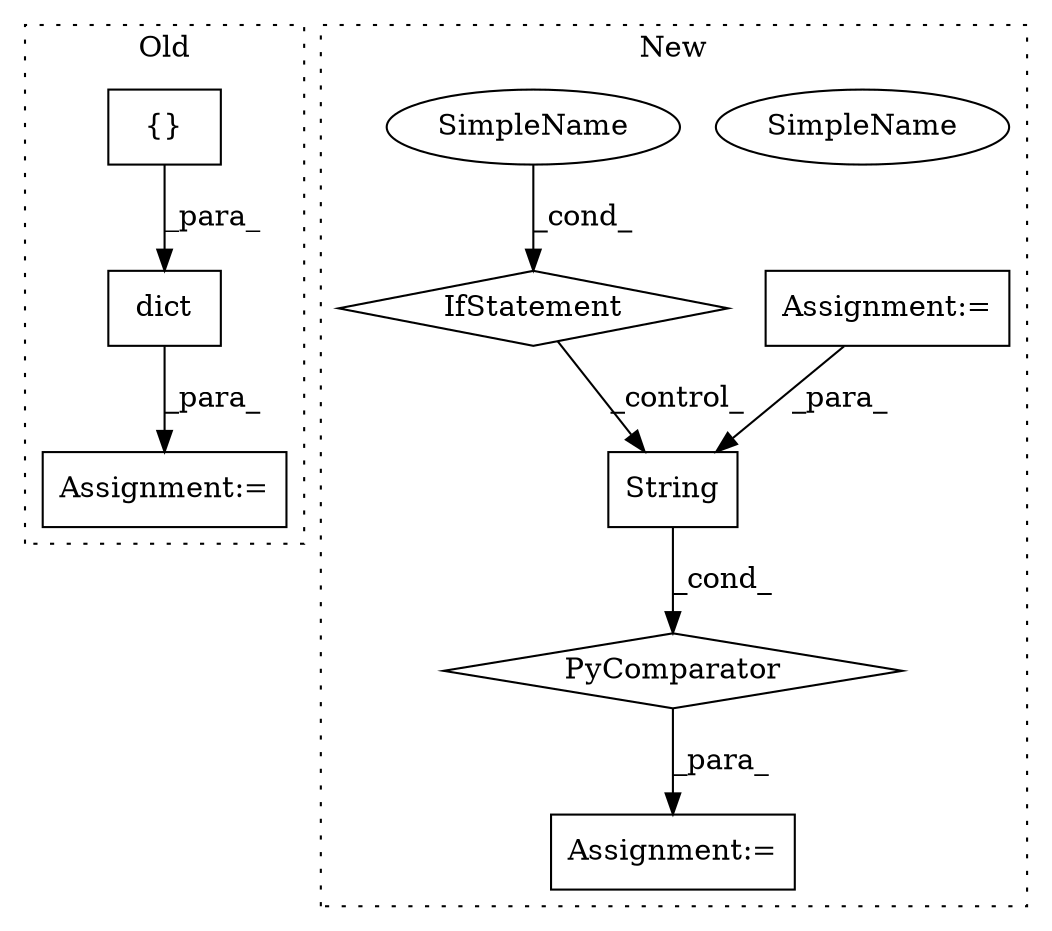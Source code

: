 digraph G {
subgraph cluster0 {
1 [label="dict" a="32" s="4014,4061" l="5,1" shape="box"];
3 [label="Assignment:=" a="7" s="4013" l="1" shape="box"];
9 [label="{}" a="4" s="3969,3986" l="1,1" shape="box"];
label = "Old";
style="dotted";
}
subgraph cluster1 {
2 [label="String" a="32" s="3881,3889" l="7,1" shape="box"];
4 [label="Assignment:=" a="7" s="3948" l="36" shape="box"];
5 [label="IfStatement" a="25" s="3948" l="36" shape="diamond"];
6 [label="SimpleName" a="42" s="3979" l="5" shape="ellipse"];
7 [label="PyComparator" a="113" s="3948" l="36" shape="diamond"];
8 [label="Assignment:=" a="7" s="3864" l="1" shape="box"];
10 [label="SimpleName" a="42" s="3979" l="5" shape="ellipse"];
label = "New";
style="dotted";
}
1 -> 3 [label="_para_"];
2 -> 7 [label="_cond_"];
4 -> 2 [label="_para_"];
5 -> 2 [label="_control_"];
7 -> 8 [label="_para_"];
9 -> 1 [label="_para_"];
10 -> 5 [label="_cond_"];
}
